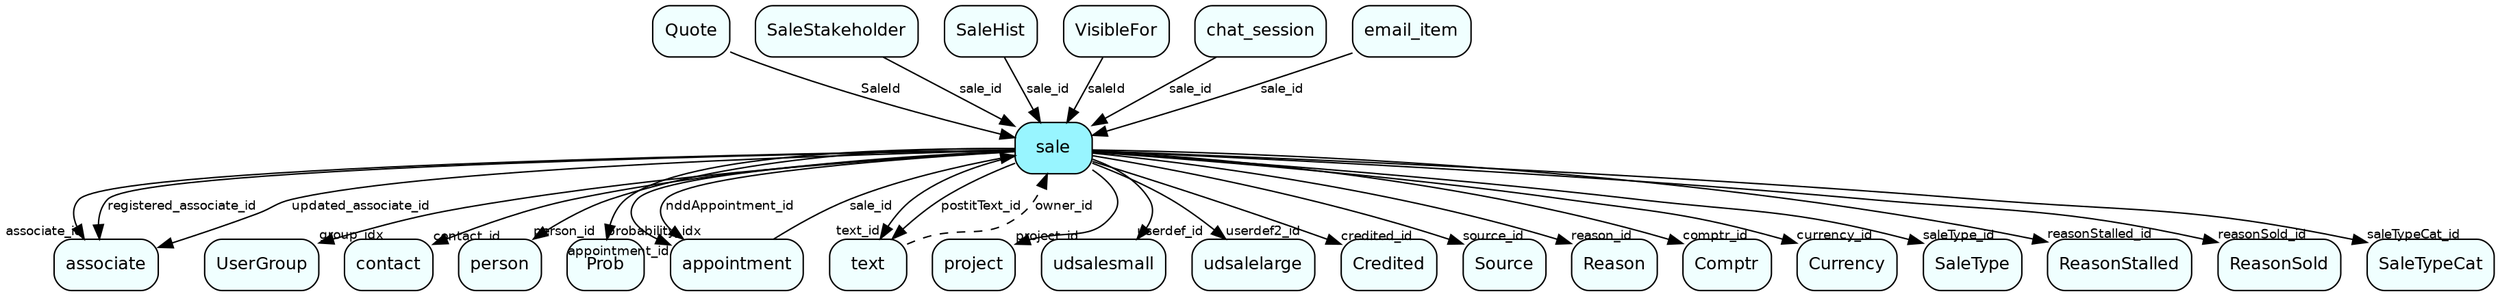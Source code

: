 digraph sale  {
node [shape = box style="rounded, filled" fontname = "Helvetica" fontsize = "12" ]
edge [fontname = "Helvetica" fontsize = "9"]

sale[fillcolor = "cadetblue1"]
associate[fillcolor = "azure1"]
UserGroup[fillcolor = "azure1"]
contact[fillcolor = "azure1"]
person[fillcolor = "azure1"]
Prob[fillcolor = "azure1"]
appointment[fillcolor = "azure1"]
text[fillcolor = "azure1"]
project[fillcolor = "azure1"]
udsalesmall[fillcolor = "azure1"]
udsalelarge[fillcolor = "azure1"]
Credited[fillcolor = "azure1"]
Source[fillcolor = "azure1"]
Reason[fillcolor = "azure1"]
Comptr[fillcolor = "azure1"]
Currency[fillcolor = "azure1"]
SaleType[fillcolor = "azure1"]
ReasonStalled[fillcolor = "azure1"]
ReasonSold[fillcolor = "azure1"]
SaleTypeCat[fillcolor = "azure1"]
Quote[fillcolor = "azure1"]
SaleStakeholder[fillcolor = "azure1"]
SaleHist[fillcolor = "azure1"]
VisibleFor[fillcolor = "azure1"]
chat_session[fillcolor = "azure1"]
email_item[fillcolor = "azure1"]
sale -> associate [headlabel = "associate_id"]
sale -> UserGroup [headlabel = "group_idx"]
sale -> contact [headlabel = "contact_id"]
sale -> person [headlabel = "person_id"]
sale -> Prob [headlabel = "probability_idx"]
sale -> appointment [headlabel = "appointment_id"]
sale -> text [headlabel = "text_id"]
sale -> project [headlabel = "project_id"]
sale -> udsalesmall [headlabel = "userdef_id"]
sale -> udsalelarge [headlabel = "userdef2_id"]
sale -> Credited [headlabel = "credited_id"]
sale -> Source [headlabel = "source_id"]
sale -> Reason [headlabel = "reason_id"]
sale -> Comptr [headlabel = "comptr_id"]
sale -> Currency [headlabel = "currency_id"]
sale -> associate [label = "registered_associate_id"]
sale -> associate [label = "updated_associate_id"]
sale -> SaleType [headlabel = "saleType_id"]
sale -> text [label = "postitText_id"]
sale -> ReasonStalled [headlabel = "reasonStalled_id"]
sale -> appointment [label = "nddAppointment_id"]
sale -> ReasonSold [headlabel = "reasonSold_id"]
sale -> SaleTypeCat [headlabel = "saleTypeCat_id"]
text -> sale [label = "owner_id" style="dashed"]
appointment -> sale [label = "sale_id"]
Quote -> sale [label = "SaleId"]
SaleStakeholder -> sale [label = "sale_id"]
SaleHist -> sale [label = "sale_id"]
VisibleFor -> sale [label = "saleId"]
chat_session -> sale [label = "sale_id"]
email_item -> sale [label = "sale_id"]
}
